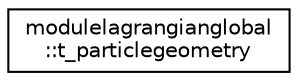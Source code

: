 digraph "Graphical Class Hierarchy"
{
 // LATEX_PDF_SIZE
  edge [fontname="Helvetica",fontsize="10",labelfontname="Helvetica",labelfontsize="10"];
  node [fontname="Helvetica",fontsize="10",shape=record];
  rankdir="LR";
  Node0 [label="modulelagrangianglobal\l::t_particlegeometry",height=0.2,width=0.4,color="black", fillcolor="white", style="filled",URL="$structmodulelagrangianglobal_1_1t__particlegeometry.html",tooltip=" "];
}
